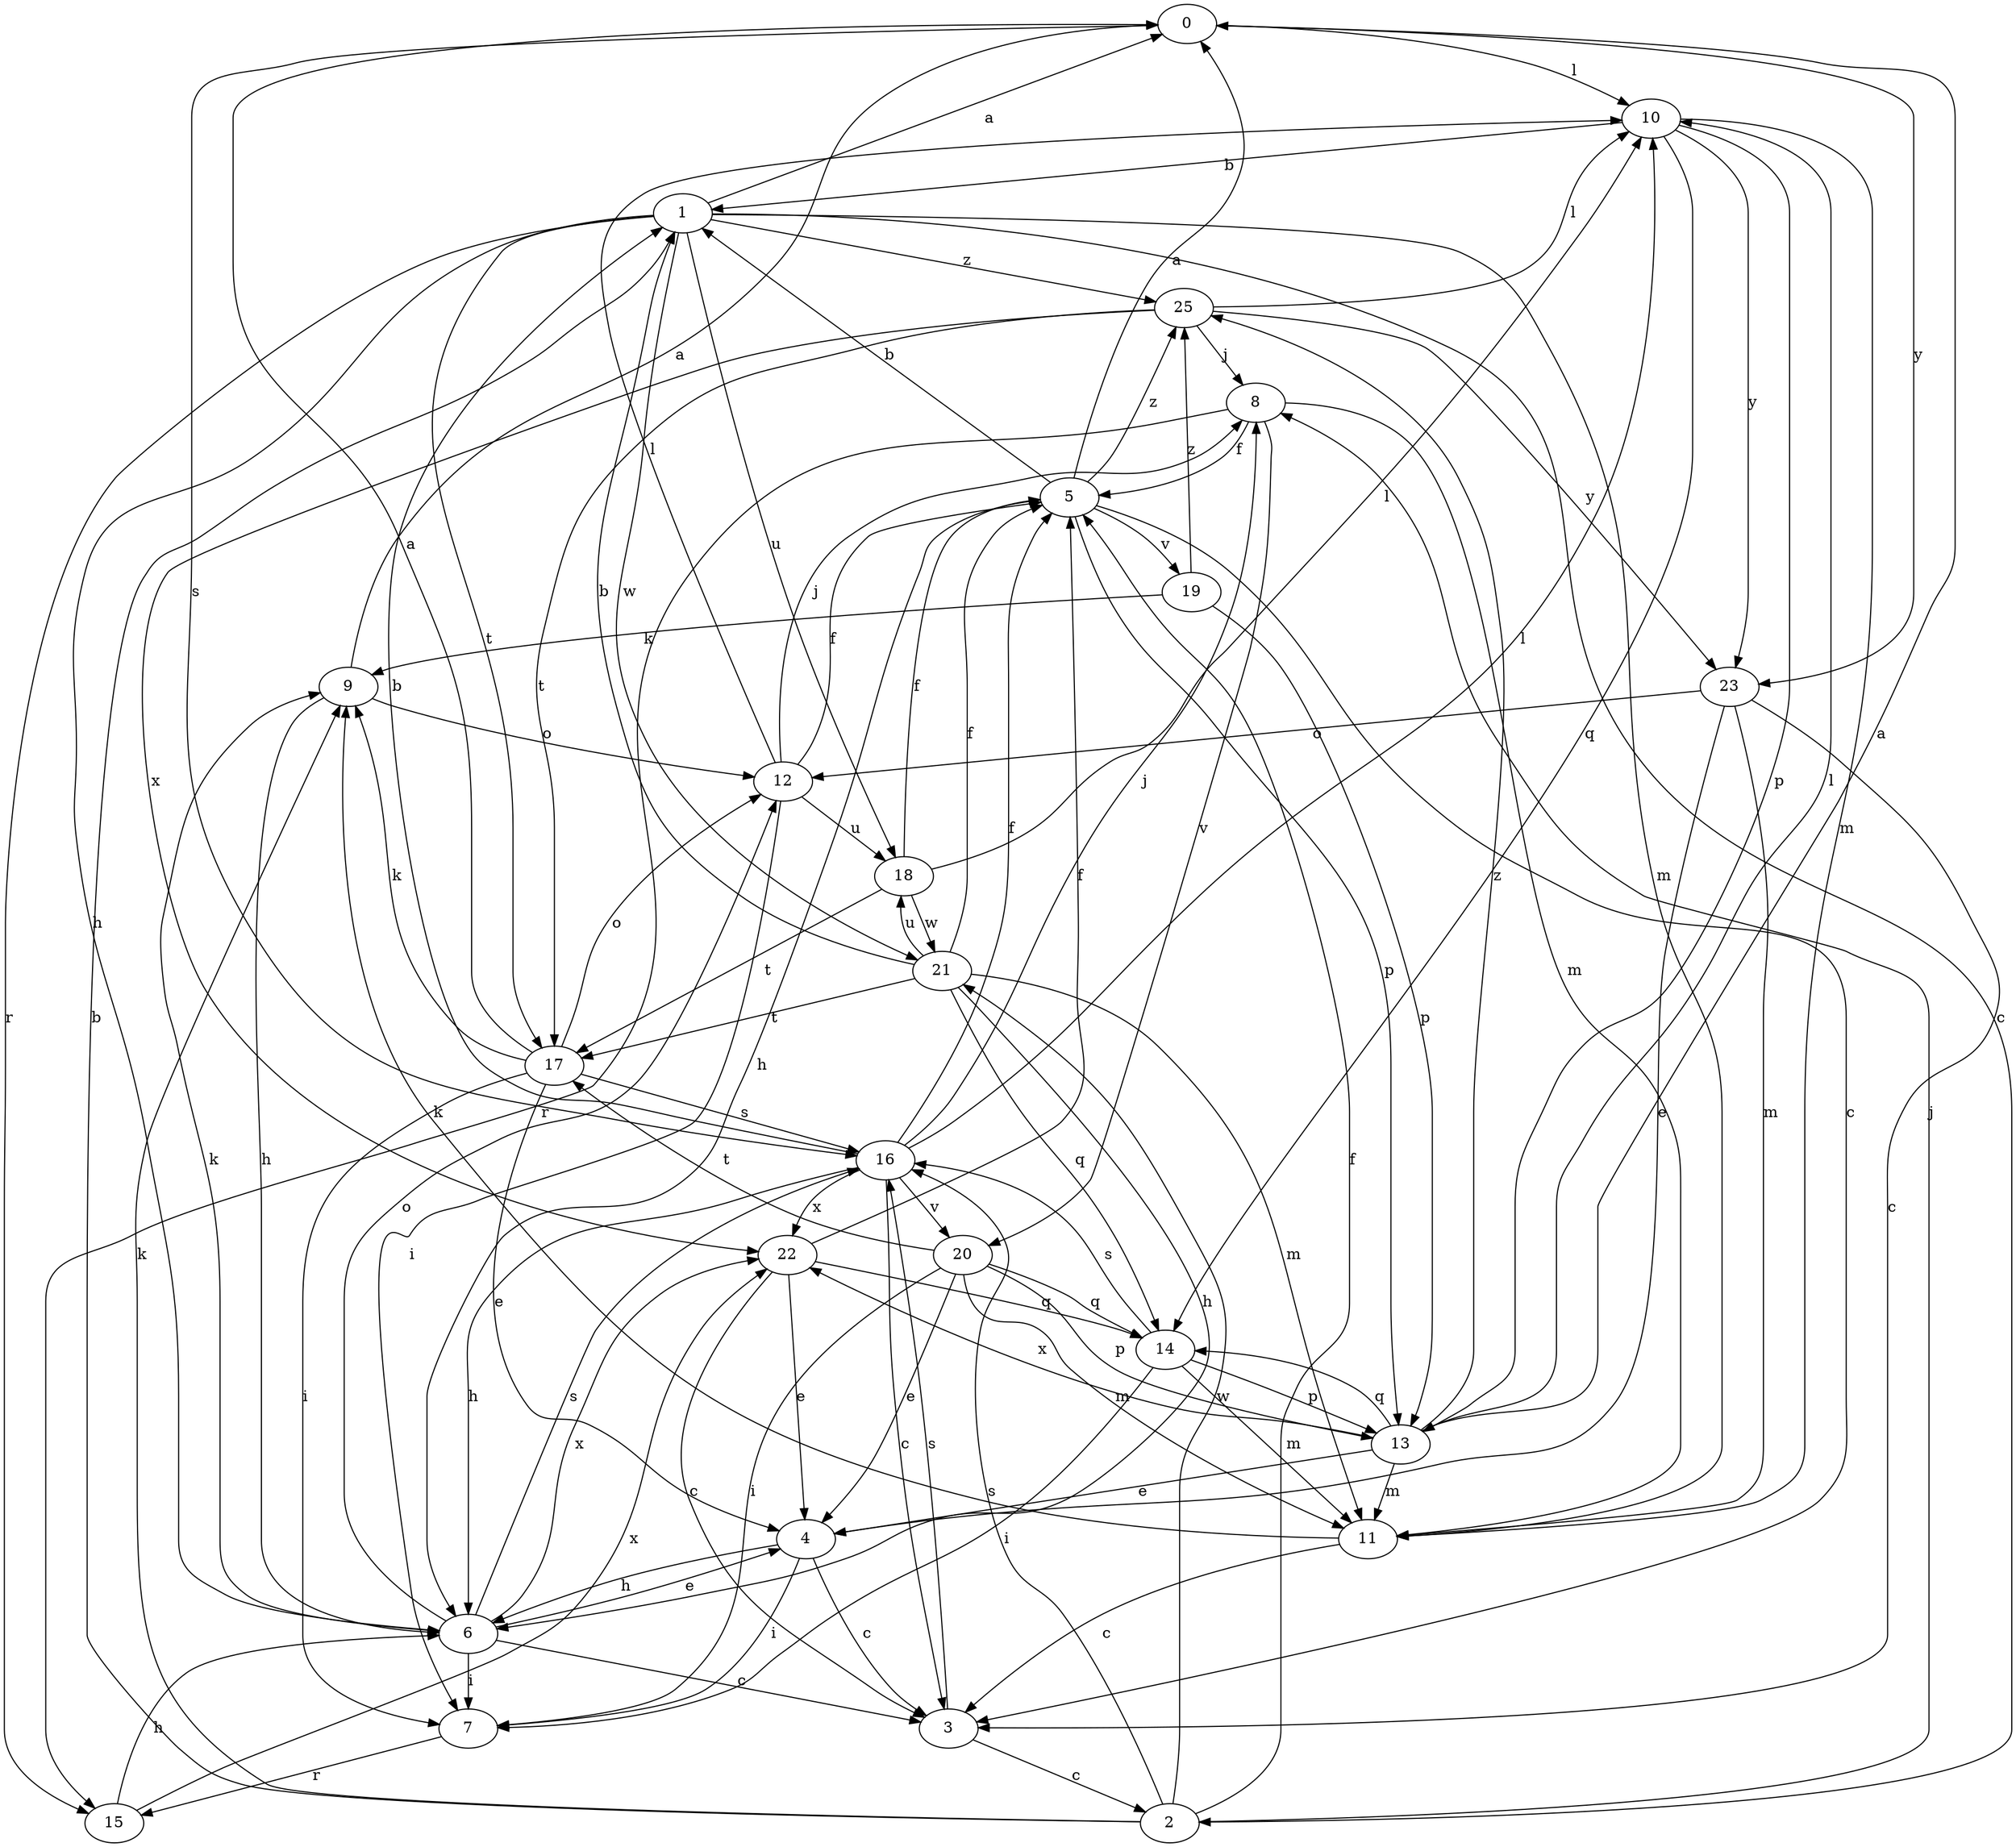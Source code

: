 strict digraph  {
0;
1;
2;
3;
4;
5;
6;
7;
8;
9;
10;
11;
12;
13;
14;
15;
16;
17;
18;
19;
20;
21;
22;
23;
25;
0 -> 10  [label=l];
0 -> 16  [label=s];
0 -> 23  [label=y];
1 -> 0  [label=a];
1 -> 2  [label=c];
1 -> 6  [label=h];
1 -> 11  [label=m];
1 -> 15  [label=r];
1 -> 17  [label=t];
1 -> 18  [label=u];
1 -> 21  [label=w];
1 -> 25  [label=z];
2 -> 1  [label=b];
2 -> 5  [label=f];
2 -> 8  [label=j];
2 -> 9  [label=k];
2 -> 16  [label=s];
2 -> 21  [label=w];
3 -> 2  [label=c];
3 -> 16  [label=s];
4 -> 3  [label=c];
4 -> 6  [label=h];
4 -> 7  [label=i];
5 -> 0  [label=a];
5 -> 1  [label=b];
5 -> 3  [label=c];
5 -> 6  [label=h];
5 -> 13  [label=p];
5 -> 19  [label=v];
5 -> 25  [label=z];
6 -> 3  [label=c];
6 -> 4  [label=e];
6 -> 7  [label=i];
6 -> 9  [label=k];
6 -> 12  [label=o];
6 -> 16  [label=s];
6 -> 22  [label=x];
7 -> 15  [label=r];
8 -> 5  [label=f];
8 -> 11  [label=m];
8 -> 15  [label=r];
8 -> 20  [label=v];
9 -> 0  [label=a];
9 -> 6  [label=h];
9 -> 12  [label=o];
10 -> 1  [label=b];
10 -> 11  [label=m];
10 -> 13  [label=p];
10 -> 14  [label=q];
10 -> 23  [label=y];
11 -> 3  [label=c];
11 -> 9  [label=k];
12 -> 5  [label=f];
12 -> 7  [label=i];
12 -> 8  [label=j];
12 -> 10  [label=l];
12 -> 18  [label=u];
13 -> 0  [label=a];
13 -> 4  [label=e];
13 -> 10  [label=l];
13 -> 11  [label=m];
13 -> 14  [label=q];
13 -> 22  [label=x];
13 -> 25  [label=z];
14 -> 7  [label=i];
14 -> 11  [label=m];
14 -> 13  [label=p];
14 -> 16  [label=s];
15 -> 6  [label=h];
15 -> 22  [label=x];
16 -> 1  [label=b];
16 -> 3  [label=c];
16 -> 5  [label=f];
16 -> 6  [label=h];
16 -> 8  [label=j];
16 -> 10  [label=l];
16 -> 20  [label=v];
16 -> 22  [label=x];
17 -> 0  [label=a];
17 -> 4  [label=e];
17 -> 7  [label=i];
17 -> 9  [label=k];
17 -> 12  [label=o];
17 -> 16  [label=s];
18 -> 5  [label=f];
18 -> 10  [label=l];
18 -> 17  [label=t];
18 -> 21  [label=w];
19 -> 9  [label=k];
19 -> 13  [label=p];
19 -> 25  [label=z];
20 -> 4  [label=e];
20 -> 7  [label=i];
20 -> 11  [label=m];
20 -> 13  [label=p];
20 -> 14  [label=q];
20 -> 17  [label=t];
21 -> 1  [label=b];
21 -> 5  [label=f];
21 -> 6  [label=h];
21 -> 11  [label=m];
21 -> 14  [label=q];
21 -> 17  [label=t];
21 -> 18  [label=u];
22 -> 3  [label=c];
22 -> 4  [label=e];
22 -> 5  [label=f];
22 -> 14  [label=q];
23 -> 3  [label=c];
23 -> 4  [label=e];
23 -> 11  [label=m];
23 -> 12  [label=o];
25 -> 8  [label=j];
25 -> 10  [label=l];
25 -> 17  [label=t];
25 -> 22  [label=x];
25 -> 23  [label=y];
}
